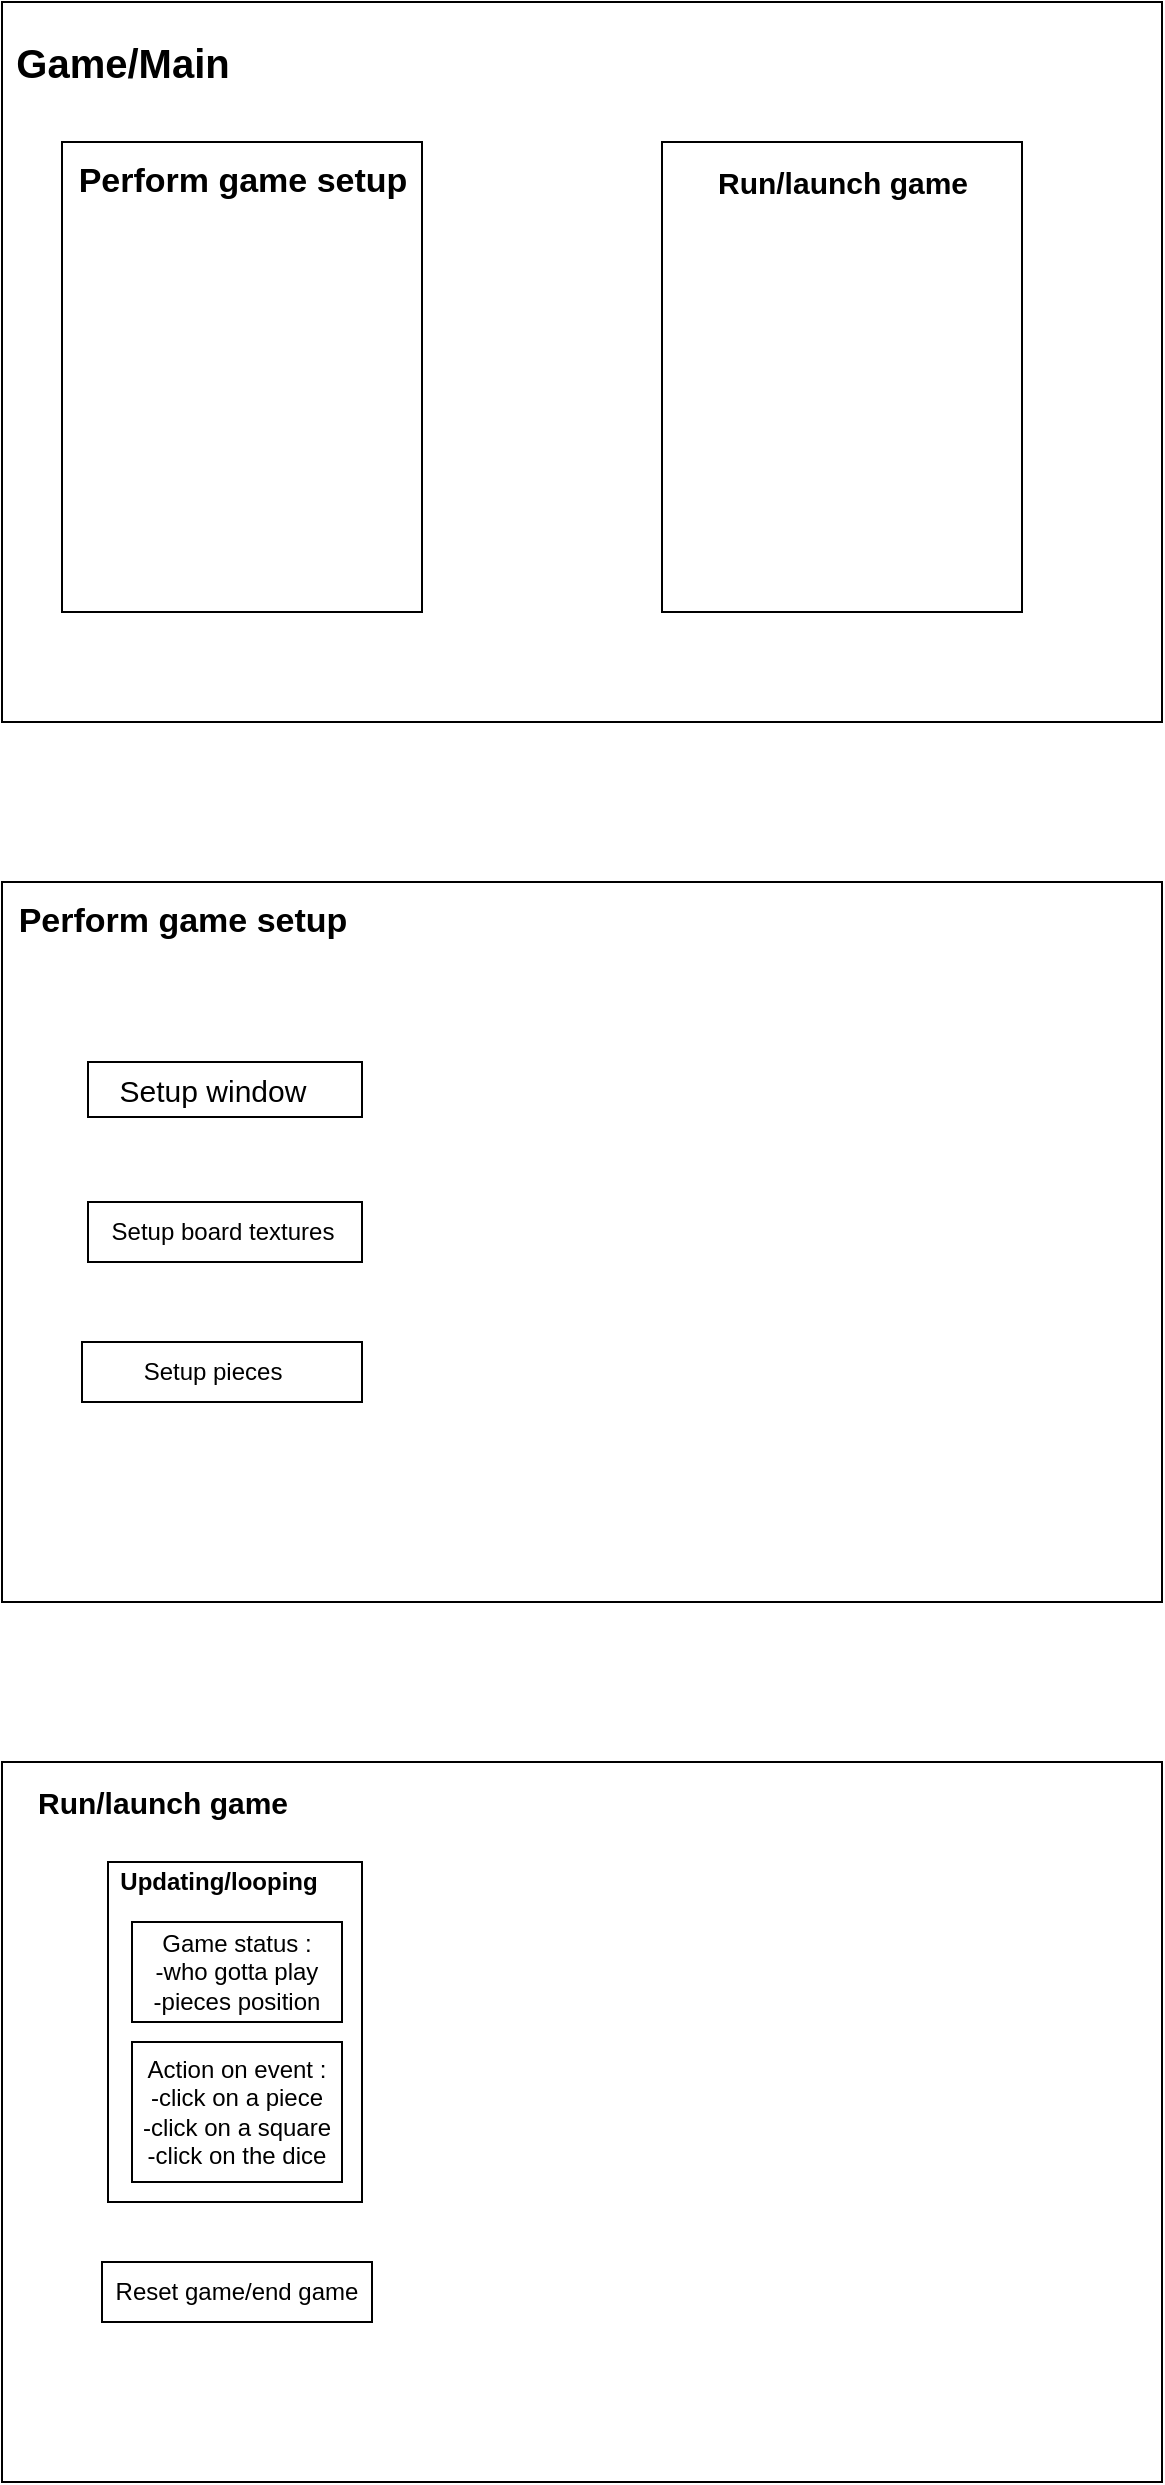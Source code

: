 <mxfile version="14.5.3" type="github">
  <diagram id="2fA6o0RHU7N9C4x3E4le" name="Page-1">
    <mxGraphModel dx="981" dy="501" grid="1" gridSize="10" guides="1" tooltips="1" connect="1" arrows="1" fold="1" page="1" pageScale="1" pageWidth="850" pageHeight="1100" math="0" shadow="0">
      <root>
        <mxCell id="0" />
        <mxCell id="1" parent="0" />
        <mxCell id="H_mQaB0gBT5OgJ4qcJw0-1" value="" style="rounded=0;whiteSpace=wrap;html=1;" parent="1" vertex="1">
          <mxGeometry x="170" y="100" width="580" height="360" as="geometry" />
        </mxCell>
        <mxCell id="H_mQaB0gBT5OgJ4qcJw0-2" value="&lt;font style=&quot;font-size: 20px&quot;&gt;&lt;b&gt;&lt;font style=&quot;font-size: 20px&quot;&gt;Game/Main&lt;/font&gt;&lt;/b&gt;&lt;/font&gt;" style="text;html=1;resizable=0;autosize=1;align=center;verticalAlign=middle;points=[];fillColor=none;strokeColor=none;rounded=0;" parent="1" vertex="1">
          <mxGeometry x="170" y="120" width="120" height="20" as="geometry" />
        </mxCell>
        <mxCell id="H_mQaB0gBT5OgJ4qcJw0-3" value="" style="rounded=0;whiteSpace=wrap;html=1;" parent="1" vertex="1">
          <mxGeometry x="200" y="170" width="180" height="235" as="geometry" />
        </mxCell>
        <mxCell id="H_mQaB0gBT5OgJ4qcJw0-4" value="&lt;font style=&quot;font-size: 17px&quot;&gt;&lt;b&gt;&lt;font style=&quot;font-size: 17px&quot;&gt;Perform game setup&lt;/font&gt;&lt;/b&gt;&lt;/font&gt;" style="text;html=1;resizable=0;autosize=1;align=center;verticalAlign=middle;points=[];fillColor=none;strokeColor=none;rounded=0;" parent="1" vertex="1">
          <mxGeometry x="200" y="180" width="180" height="20" as="geometry" />
        </mxCell>
        <mxCell id="H_mQaB0gBT5OgJ4qcJw0-5" value="" style="rounded=0;whiteSpace=wrap;html=1;" parent="1" vertex="1">
          <mxGeometry x="500" y="170" width="180" height="235" as="geometry" />
        </mxCell>
        <mxCell id="H_mQaB0gBT5OgJ4qcJw0-6" value="&lt;b&gt;&lt;font style=&quot;font-size: 15px&quot;&gt;Run/launch game&lt;/font&gt;&lt;/b&gt;" style="text;html=1;resizable=0;autosize=1;align=center;verticalAlign=middle;points=[];fillColor=none;strokeColor=none;rounded=0;" parent="1" vertex="1">
          <mxGeometry x="520" y="180" width="140" height="20" as="geometry" />
        </mxCell>
        <mxCell id="H_mQaB0gBT5OgJ4qcJw0-8" value="" style="rounded=0;whiteSpace=wrap;html=1;" parent="1" vertex="1">
          <mxGeometry x="170" y="540" width="580" height="360" as="geometry" />
        </mxCell>
        <mxCell id="H_mQaB0gBT5OgJ4qcJw0-9" value="&lt;font style=&quot;font-size: 17px&quot;&gt;&lt;b&gt;&lt;font style=&quot;font-size: 17px&quot;&gt;Perform game setup&lt;/font&gt;&lt;/b&gt;&lt;/font&gt;" style="text;html=1;resizable=0;autosize=1;align=center;verticalAlign=middle;points=[];fillColor=none;strokeColor=none;rounded=0;" parent="1" vertex="1">
          <mxGeometry x="170" y="550" width="180" height="20" as="geometry" />
        </mxCell>
        <mxCell id="H_mQaB0gBT5OgJ4qcJw0-10" value="" style="rounded=0;whiteSpace=wrap;html=1;" parent="1" vertex="1">
          <mxGeometry x="170" y="980" width="580" height="360" as="geometry" />
        </mxCell>
        <mxCell id="H_mQaB0gBT5OgJ4qcJw0-11" value="&lt;b&gt;&lt;font style=&quot;font-size: 15px&quot;&gt;Run/launch game&lt;/font&gt;&lt;/b&gt;" style="text;html=1;resizable=0;autosize=1;align=center;verticalAlign=middle;points=[];fillColor=none;strokeColor=none;rounded=0;" parent="1" vertex="1">
          <mxGeometry x="180" y="990" width="140" height="20" as="geometry" />
        </mxCell>
        <mxCell id="H_mQaB0gBT5OgJ4qcJw0-12" value="" style="rounded=0;whiteSpace=wrap;html=1;" parent="1" vertex="1">
          <mxGeometry x="213" y="630" width="137" height="27.5" as="geometry" />
        </mxCell>
        <mxCell id="H_mQaB0gBT5OgJ4qcJw0-13" value="&lt;font style=&quot;font-size: 15px&quot;&gt;&lt;font style=&quot;font-size: 15px&quot;&gt;Setup window&lt;/font&gt;&lt;/font&gt;" style="text;html=1;resizable=0;autosize=1;align=center;verticalAlign=middle;points=[];fillColor=none;strokeColor=none;rounded=0;" parent="1" vertex="1">
          <mxGeometry x="220" y="633.75" width="110" height="20" as="geometry" />
        </mxCell>
        <mxCell id="H_mQaB0gBT5OgJ4qcJw0-14" value="" style="rounded=0;whiteSpace=wrap;html=1;" parent="1" vertex="1">
          <mxGeometry x="213" y="700" width="137" height="30" as="geometry" />
        </mxCell>
        <mxCell id="H_mQaB0gBT5OgJ4qcJw0-15" value="&lt;font style=&quot;font-size: 12px&quot;&gt;&lt;font style=&quot;font-size: 12px&quot;&gt;&lt;font style=&quot;font-size: 12px&quot;&gt;Setup board textures&lt;/font&gt;&lt;br&gt;&lt;/font&gt;&lt;/font&gt;" style="text;html=1;resizable=0;autosize=1;align=center;verticalAlign=middle;points=[];fillColor=none;strokeColor=none;rounded=0;" parent="1" vertex="1">
          <mxGeometry x="215" y="705" width="130" height="20" as="geometry" />
        </mxCell>
        <mxCell id="H_mQaB0gBT5OgJ4qcJw0-26" value="Reset game/end game" style="rounded=0;whiteSpace=wrap;html=1;" parent="1" vertex="1">
          <mxGeometry x="220" y="1230" width="135" height="30" as="geometry" />
        </mxCell>
        <mxCell id="Yq2IBy3ui0Q49Io5UnNa-5" value="" style="rounded=0;whiteSpace=wrap;html=1;" vertex="1" parent="1">
          <mxGeometry x="223" y="1030" width="127" height="170" as="geometry" />
        </mxCell>
        <mxCell id="Yq2IBy3ui0Q49Io5UnNa-6" value="&lt;b&gt;Updating/looping&lt;/b&gt;" style="text;html=1;resizable=0;autosize=1;align=center;verticalAlign=middle;points=[];fillColor=none;strokeColor=none;rounded=0;" vertex="1" parent="1">
          <mxGeometry x="223" y="1030" width="110" height="20" as="geometry" />
        </mxCell>
        <mxCell id="Yq2IBy3ui0Q49Io5UnNa-7" value="&lt;div&gt;Game status :&lt;/div&gt;&lt;div&gt;-who gotta play&lt;/div&gt;&lt;div&gt;-pieces position&lt;br&gt;&lt;/div&gt;" style="rounded=0;whiteSpace=wrap;html=1;" vertex="1" parent="1">
          <mxGeometry x="235" y="1060" width="105" height="50" as="geometry" />
        </mxCell>
        <mxCell id="Yq2IBy3ui0Q49Io5UnNa-8" value="&lt;div&gt;Action on event :&lt;/div&gt;&lt;div&gt;-click on a piece&lt;/div&gt;&lt;div&gt;-click on a square&lt;/div&gt;&lt;div&gt;-click on the dice&lt;br&gt;&lt;/div&gt;" style="rounded=0;whiteSpace=wrap;html=1;" vertex="1" parent="1">
          <mxGeometry x="235" y="1120" width="105" height="70" as="geometry" />
        </mxCell>
        <mxCell id="Yq2IBy3ui0Q49Io5UnNa-10" value="" style="rounded=0;whiteSpace=wrap;html=1;" vertex="1" parent="1">
          <mxGeometry x="210" y="770" width="140" height="30" as="geometry" />
        </mxCell>
        <mxCell id="Yq2IBy3ui0Q49Io5UnNa-11" value="Setup pieces" style="text;html=1;resizable=0;autosize=1;align=center;verticalAlign=middle;points=[];fillColor=none;strokeColor=none;rounded=0;" vertex="1" parent="1">
          <mxGeometry x="235" y="775" width="80" height="20" as="geometry" />
        </mxCell>
      </root>
    </mxGraphModel>
  </diagram>
</mxfile>
